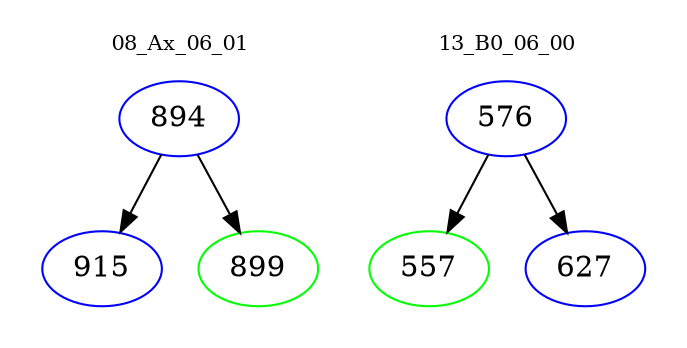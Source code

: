 digraph{
subgraph cluster_0 {
color = white
label = "08_Ax_06_01";
fontsize=10;
T0_894 [label="894", color="blue"]
T0_894 -> T0_915 [color="black"]
T0_915 [label="915", color="blue"]
T0_894 -> T0_899 [color="black"]
T0_899 [label="899", color="green"]
}
subgraph cluster_1 {
color = white
label = "13_B0_06_00";
fontsize=10;
T1_576 [label="576", color="blue"]
T1_576 -> T1_557 [color="black"]
T1_557 [label="557", color="green"]
T1_576 -> T1_627 [color="black"]
T1_627 [label="627", color="blue"]
}
}
